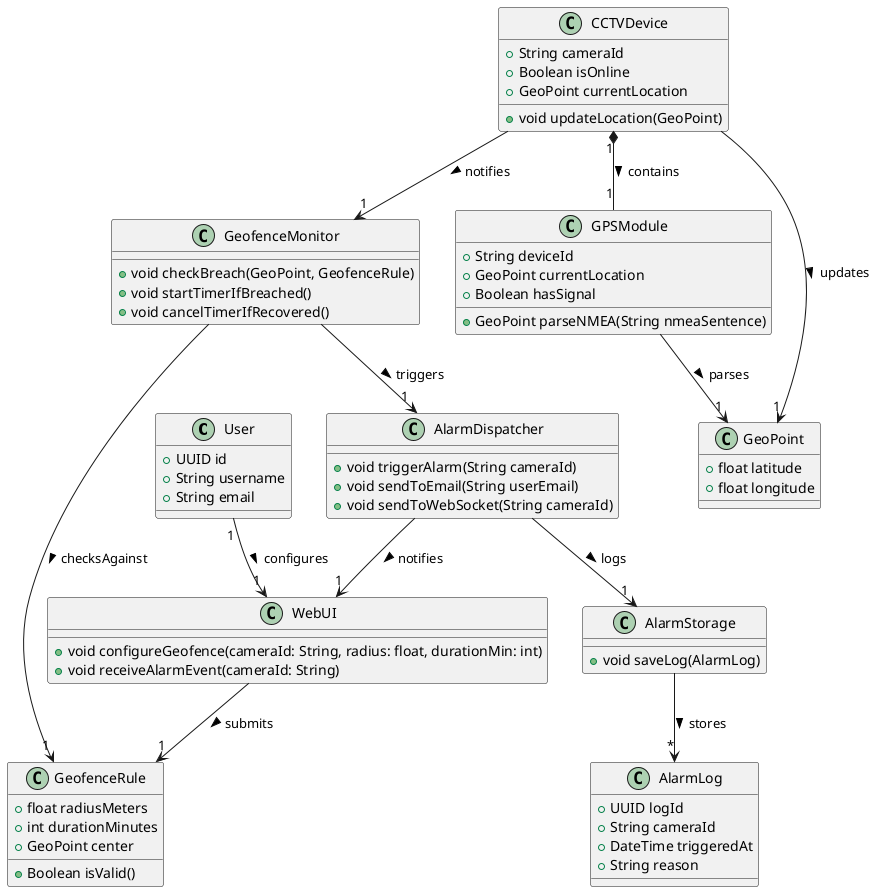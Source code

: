 @startuml
'== Geofence Breach Detection ==

class User {
    +UUID id
    +String username
    +String email
}

class WebUI {
    +void configureGeofence(cameraId: String, radius: float, durationMin: int)
    +void receiveAlarmEvent(cameraId: String)
}

class GeofenceRule {
    +float radiusMeters
    +int durationMinutes
    +GeoPoint center
    +Boolean isValid()
}

class GeoPoint {
    +float latitude
    +float longitude
}

class GPSModule {
    +String deviceId
    +GeoPoint currentLocation
    +Boolean hasSignal
    +GeoPoint parseNMEA(String nmeaSentence)
}

class CCTVDevice {
    +String cameraId
    +Boolean isOnline
    +GeoPoint currentLocation
    +void updateLocation(GeoPoint)
}

class GeofenceMonitor {
    +void checkBreach(GeoPoint, GeofenceRule)
    +void startTimerIfBreached()
    +void cancelTimerIfRecovered()
}

class AlarmDispatcher {
    +void triggerAlarm(String cameraId)
    +void sendToEmail(String userEmail)
    +void sendToWebSocket(String cameraId)
}

class AlarmLog {
    +UUID logId
    +String cameraId
    +DateTime triggeredAt
    +String reason
}

class AlarmStorage {
    +void saveLog(AlarmLog)
}

User "1" --> "1" WebUI             : configures >
WebUI --> "1" GeofenceRule         : submits >
CCTVDevice "1" *-- "1" GPSModule   : contains >
GPSModule --> "1" GeoPoint         : parses >
CCTVDevice --> "1" GeoPoint        : updates >
CCTVDevice --> "1" GeofenceMonitor : notifies >
GeofenceMonitor --> "1" GeofenceRule : checksAgainst >
GeofenceMonitor --> "1" AlarmDispatcher : triggers >
AlarmDispatcher --> "1" AlarmStorage : logs >
AlarmDispatcher --> "1" WebUI      : notifies >
AlarmStorage --> "*" AlarmLog      : stores >

@enduml
